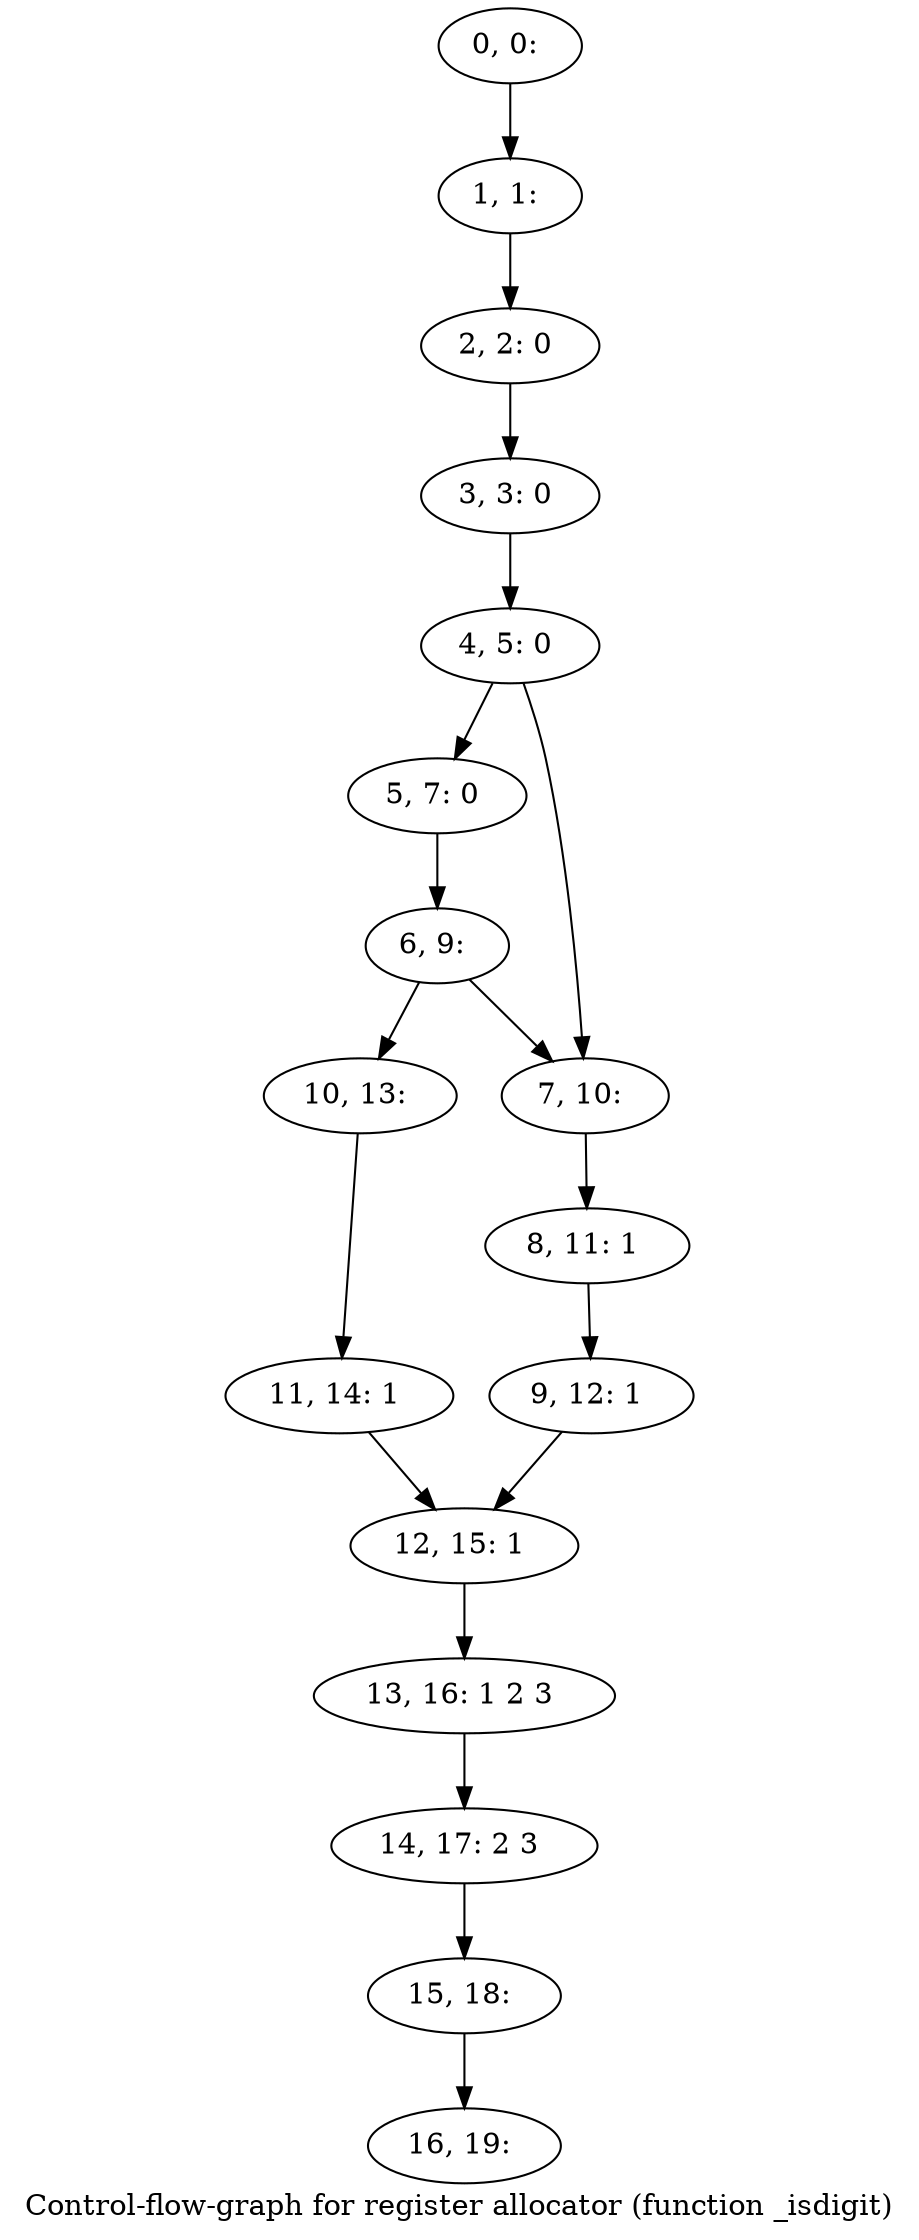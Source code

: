 digraph G {
graph [label="Control-flow-graph for register allocator (function _isdigit)"]
0[label="0, 0: "];
1[label="1, 1: "];
2[label="2, 2: 0 "];
3[label="3, 3: 0 "];
4[label="4, 5: 0 "];
5[label="5, 7: 0 "];
6[label="6, 9: "];
7[label="7, 10: "];
8[label="8, 11: 1 "];
9[label="9, 12: 1 "];
10[label="10, 13: "];
11[label="11, 14: 1 "];
12[label="12, 15: 1 "];
13[label="13, 16: 1 2 3 "];
14[label="14, 17: 2 3 "];
15[label="15, 18: "];
16[label="16, 19: "];
0->1 ;
1->2 ;
2->3 ;
3->4 ;
4->5 ;
4->7 ;
5->6 ;
6->7 ;
6->10 ;
7->8 ;
8->9 ;
9->12 ;
10->11 ;
11->12 ;
12->13 ;
13->14 ;
14->15 ;
15->16 ;
}
